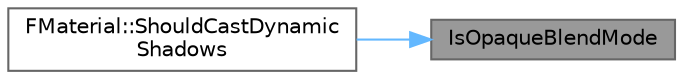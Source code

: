 digraph "IsOpaqueBlendMode"
{
 // INTERACTIVE_SVG=YES
 // LATEX_PDF_SIZE
  bgcolor="transparent";
  edge [fontname=Helvetica,fontsize=10,labelfontname=Helvetica,labelfontsize=10];
  node [fontname=Helvetica,fontsize=10,shape=box,height=0.2,width=0.4];
  rankdir="RL";
  Node1 [id="Node000001",label="IsOpaqueBlendMode",height=0.2,width=0.4,color="gray40", fillcolor="grey60", style="filled", fontcolor="black",tooltip="Blend modes utility functions."];
  Node1 -> Node2 [id="edge1_Node000001_Node000002",dir="back",color="steelblue1",style="solid",tooltip=" "];
  Node2 [id="Node000002",label="FMaterial::ShouldCastDynamic\lShadows",height=0.2,width=0.4,color="grey40", fillcolor="white", style="filled",URL="$db/d78/classFMaterial.html#aa43c8966f14f208967c711c1331e15fd",tooltip="Returns whether this material should be considered for casting dynamic shadows."];
}
